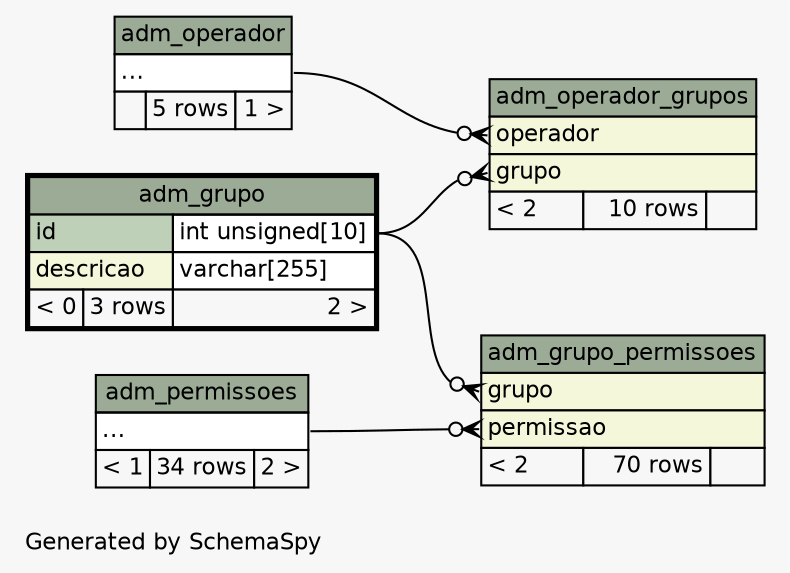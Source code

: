 // dot 2.38.0 on Windows 10 10.0
// SchemaSpy rev 590
digraph "twoDegreesRelationshipsDiagram" {
  graph [
    rankdir="RL"
    bgcolor="#f7f7f7"
    label="\nGenerated by SchemaSpy"
    labeljust="l"
    nodesep="0.18"
    ranksep="0.46"
    fontname="Helvetica"
    fontsize="11"
  ];
  node [
    fontname="Helvetica"
    fontsize="11"
    shape="plaintext"
  ];
  edge [
    arrowsize="0.8"
  ];
  "adm_grupo_permissoes":"grupo":w -> "adm_grupo":"id.type":e [arrowhead=none dir=back arrowtail=crowodot];
  "adm_grupo_permissoes":"permissao":w -> "adm_permissoes":"elipses":e [arrowhead=none dir=back arrowtail=crowodot];
  "adm_operador_grupos":"grupo":w -> "adm_grupo":"id.type":e [arrowhead=none dir=back arrowtail=crowodot];
  "adm_operador_grupos":"operador":w -> "adm_operador":"elipses":e [arrowhead=none dir=back arrowtail=crowodot];
  "adm_grupo" [
    label=<
    <TABLE BORDER="2" CELLBORDER="1" CELLSPACING="0" BGCOLOR="#ffffff">
      <TR><TD COLSPAN="3" BGCOLOR="#9bab96" ALIGN="CENTER">adm_grupo</TD></TR>
      <TR><TD PORT="id" COLSPAN="2" BGCOLOR="#bed1b8" ALIGN="LEFT">id</TD><TD PORT="id.type" ALIGN="LEFT">int unsigned[10]</TD></TR>
      <TR><TD PORT="descricao" COLSPAN="2" BGCOLOR="#f4f7da" ALIGN="LEFT">descricao</TD><TD PORT="descricao.type" ALIGN="LEFT">varchar[255]</TD></TR>
      <TR><TD ALIGN="LEFT" BGCOLOR="#f7f7f7">&lt; 0</TD><TD ALIGN="RIGHT" BGCOLOR="#f7f7f7">3 rows</TD><TD ALIGN="RIGHT" BGCOLOR="#f7f7f7">2 &gt;</TD></TR>
    </TABLE>>
    URL="adm_grupo.html"
    tooltip="adm_grupo"
  ];
  "adm_grupo_permissoes" [
    label=<
    <TABLE BORDER="0" CELLBORDER="1" CELLSPACING="0" BGCOLOR="#ffffff">
      <TR><TD COLSPAN="3" BGCOLOR="#9bab96" ALIGN="CENTER">adm_grupo_permissoes</TD></TR>
      <TR><TD PORT="grupo" COLSPAN="3" BGCOLOR="#f4f7da" ALIGN="LEFT">grupo</TD></TR>
      <TR><TD PORT="permissao" COLSPAN="3" BGCOLOR="#f4f7da" ALIGN="LEFT">permissao</TD></TR>
      <TR><TD ALIGN="LEFT" BGCOLOR="#f7f7f7">&lt; 2</TD><TD ALIGN="RIGHT" BGCOLOR="#f7f7f7">70 rows</TD><TD ALIGN="RIGHT" BGCOLOR="#f7f7f7">  </TD></TR>
    </TABLE>>
    URL="adm_grupo_permissoes.html"
    tooltip="adm_grupo_permissoes"
  ];
  "adm_operador" [
    label=<
    <TABLE BORDER="0" CELLBORDER="1" CELLSPACING="0" BGCOLOR="#ffffff">
      <TR><TD COLSPAN="3" BGCOLOR="#9bab96" ALIGN="CENTER">adm_operador</TD></TR>
      <TR><TD PORT="elipses" COLSPAN="3" ALIGN="LEFT">...</TD></TR>
      <TR><TD ALIGN="LEFT" BGCOLOR="#f7f7f7">  </TD><TD ALIGN="RIGHT" BGCOLOR="#f7f7f7">5 rows</TD><TD ALIGN="RIGHT" BGCOLOR="#f7f7f7">1 &gt;</TD></TR>
    </TABLE>>
    URL="adm_operador.html"
    tooltip="adm_operador"
  ];
  "adm_operador_grupos" [
    label=<
    <TABLE BORDER="0" CELLBORDER="1" CELLSPACING="0" BGCOLOR="#ffffff">
      <TR><TD COLSPAN="3" BGCOLOR="#9bab96" ALIGN="CENTER">adm_operador_grupos</TD></TR>
      <TR><TD PORT="operador" COLSPAN="3" BGCOLOR="#f4f7da" ALIGN="LEFT">operador</TD></TR>
      <TR><TD PORT="grupo" COLSPAN="3" BGCOLOR="#f4f7da" ALIGN="LEFT">grupo</TD></TR>
      <TR><TD ALIGN="LEFT" BGCOLOR="#f7f7f7">&lt; 2</TD><TD ALIGN="RIGHT" BGCOLOR="#f7f7f7">10 rows</TD><TD ALIGN="RIGHT" BGCOLOR="#f7f7f7">  </TD></TR>
    </TABLE>>
    URL="adm_operador_grupos.html"
    tooltip="adm_operador_grupos"
  ];
  "adm_permissoes" [
    label=<
    <TABLE BORDER="0" CELLBORDER="1" CELLSPACING="0" BGCOLOR="#ffffff">
      <TR><TD COLSPAN="3" BGCOLOR="#9bab96" ALIGN="CENTER">adm_permissoes</TD></TR>
      <TR><TD PORT="elipses" COLSPAN="3" ALIGN="LEFT">...</TD></TR>
      <TR><TD ALIGN="LEFT" BGCOLOR="#f7f7f7">&lt; 1</TD><TD ALIGN="RIGHT" BGCOLOR="#f7f7f7">34 rows</TD><TD ALIGN="RIGHT" BGCOLOR="#f7f7f7">2 &gt;</TD></TR>
    </TABLE>>
    URL="adm_permissoes.html"
    tooltip="adm_permissoes"
  ];
}

